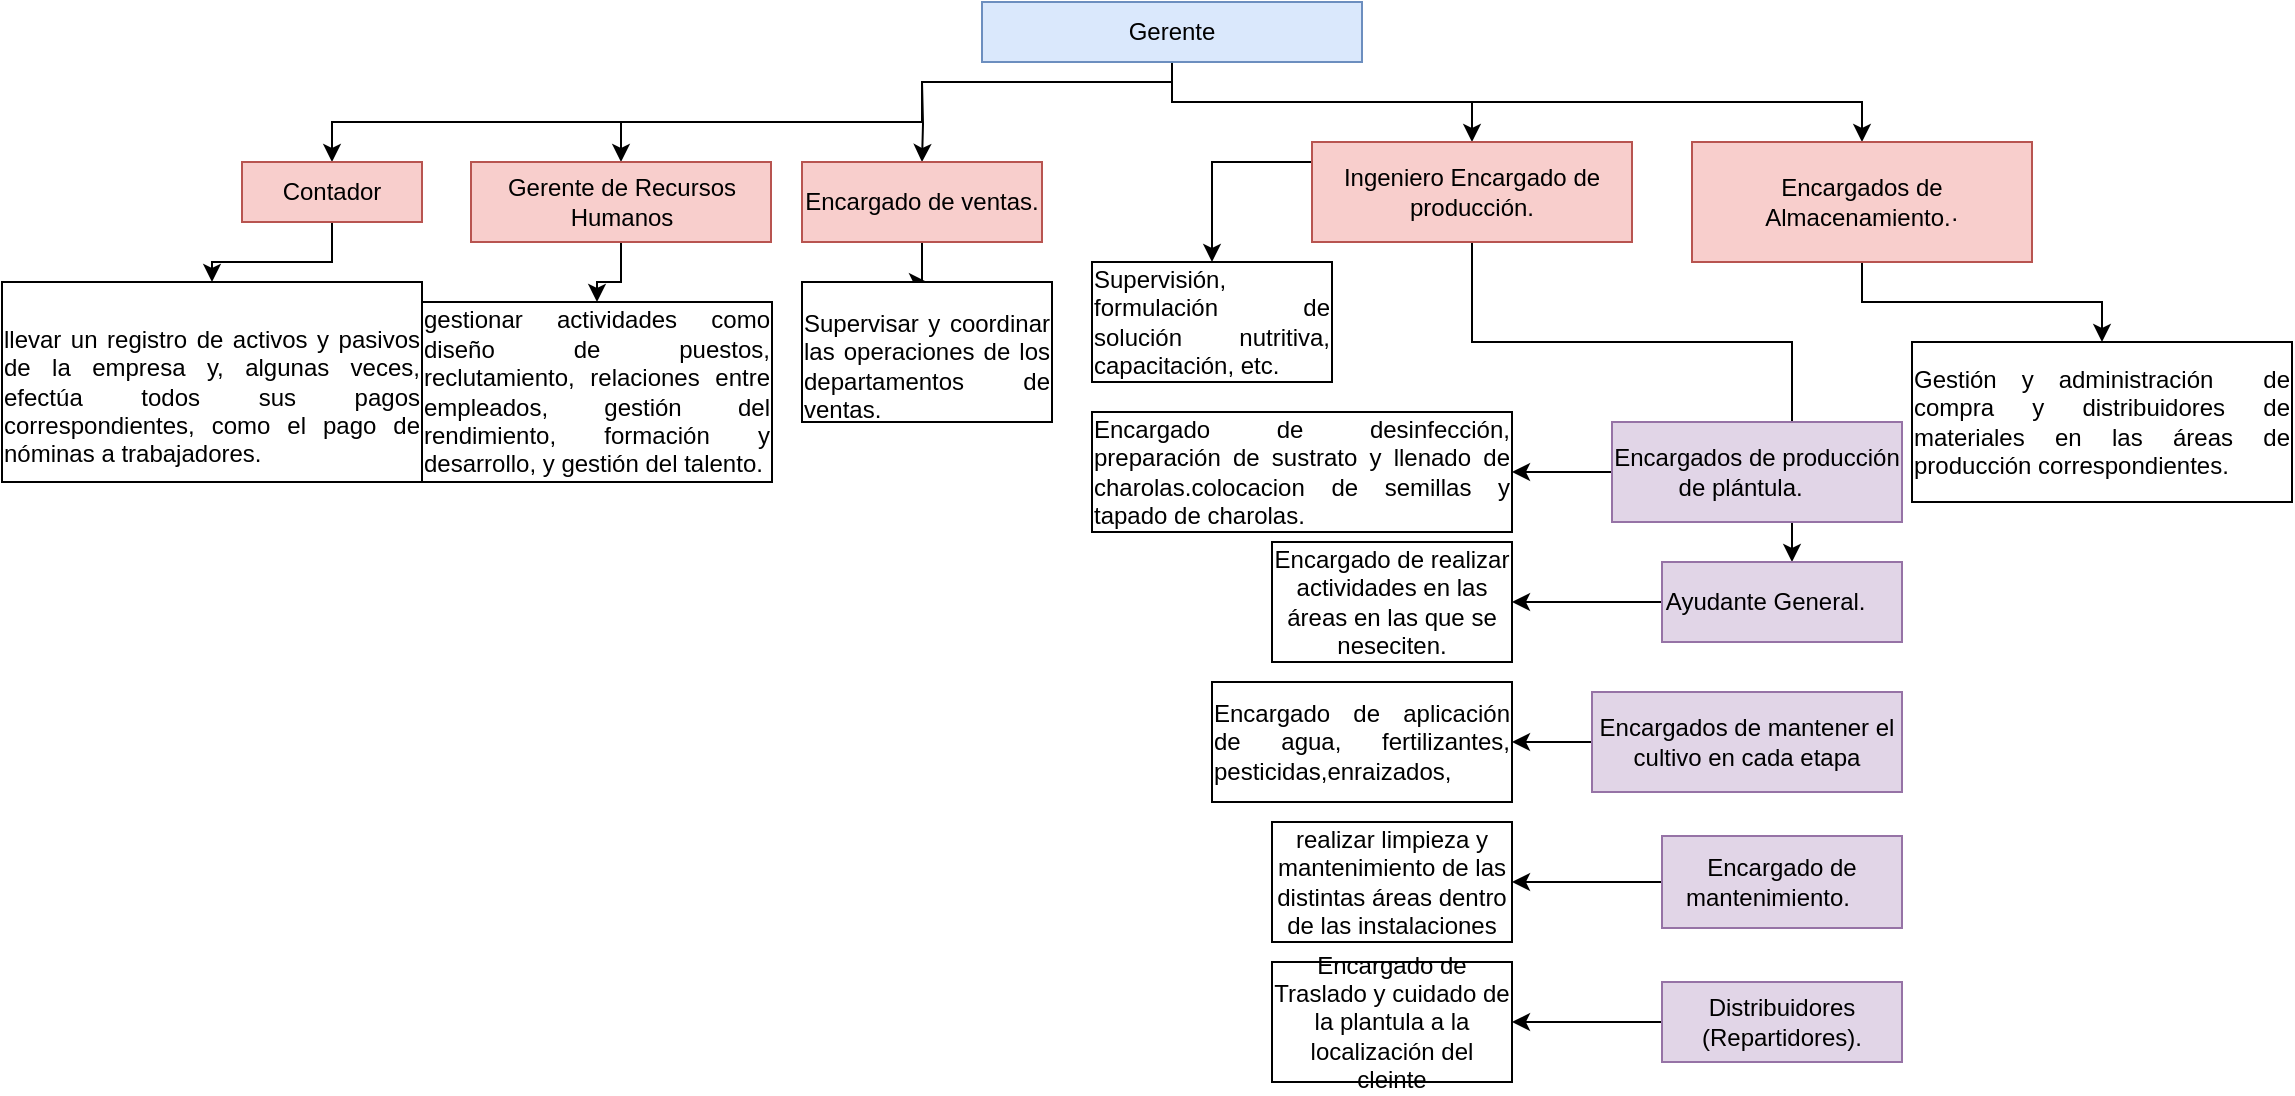 <mxfile version="20.5.3" type="github">
  <diagram id="NzxkdCqYVqEtQMb04D2R" name="Página-1">
    <mxGraphModel dx="1422" dy="1700" grid="1" gridSize="10" guides="1" tooltips="1" connect="1" arrows="1" fold="1" page="1" pageScale="1" pageWidth="1169" pageHeight="827" math="0" shadow="0">
      <root>
        <mxCell id="0" />
        <mxCell id="1" parent="0" />
        <mxCell id="8l44zMonfUS_cJlzQev2-25" style="edgeStyle=orthogonalEdgeStyle;rounded=0;orthogonalLoop=1;jettySize=auto;html=1;entryX=0.5;entryY=0;entryDx=0;entryDy=0;" edge="1" parent="1" target="8l44zMonfUS_cJlzQev2-8">
          <mxGeometry relative="1" as="geometry">
            <mxPoint x="475.0" as="sourcePoint" />
            <Array as="points">
              <mxPoint x="475" y="20" />
              <mxPoint x="325" y="20" />
            </Array>
          </mxGeometry>
        </mxCell>
        <mxCell id="8l44zMonfUS_cJlzQev2-26" style="edgeStyle=orthogonalEdgeStyle;rounded=0;orthogonalLoop=1;jettySize=auto;html=1;" edge="1" parent="1" source="8l44zMonfUS_cJlzQev2-2" target="8l44zMonfUS_cJlzQev2-5">
          <mxGeometry relative="1" as="geometry" />
        </mxCell>
        <mxCell id="8l44zMonfUS_cJlzQev2-27" style="edgeStyle=orthogonalEdgeStyle;rounded=0;orthogonalLoop=1;jettySize=auto;html=1;entryX=0.5;entryY=0;entryDx=0;entryDy=0;" edge="1" parent="1" source="8l44zMonfUS_cJlzQev2-2" target="8l44zMonfUS_cJlzQev2-14">
          <mxGeometry relative="1" as="geometry">
            <Array as="points">
              <mxPoint x="600" y="10" />
              <mxPoint x="945" y="10" />
            </Array>
          </mxGeometry>
        </mxCell>
        <mxCell id="8l44zMonfUS_cJlzQev2-34" style="edgeStyle=orthogonalEdgeStyle;rounded=0;orthogonalLoop=1;jettySize=auto;html=1;" edge="1" parent="1" target="8l44zMonfUS_cJlzQev2-16">
          <mxGeometry relative="1" as="geometry">
            <mxPoint x="475.0" as="sourcePoint" />
          </mxGeometry>
        </mxCell>
        <mxCell id="8l44zMonfUS_cJlzQev2-37" style="edgeStyle=orthogonalEdgeStyle;rounded=0;orthogonalLoop=1;jettySize=auto;html=1;" edge="1" parent="1" target="8l44zMonfUS_cJlzQev2-6">
          <mxGeometry relative="1" as="geometry">
            <mxPoint x="600" as="sourcePoint" />
            <Array as="points">
              <mxPoint x="475" y="20" />
              <mxPoint x="180" y="20" />
            </Array>
          </mxGeometry>
        </mxCell>
        <mxCell id="8l44zMonfUS_cJlzQev2-2" value="Gerente&lt;br&gt;" style="rounded=0;whiteSpace=wrap;html=1;fillColor=#dae8fc;strokeColor=#6c8ebf;" vertex="1" parent="1">
          <mxGeometry x="505" y="-40" width="190" height="30" as="geometry" />
        </mxCell>
        <mxCell id="8l44zMonfUS_cJlzQev2-48" style="edgeStyle=orthogonalEdgeStyle;rounded=0;orthogonalLoop=1;jettySize=auto;html=1;" edge="1" parent="1" source="8l44zMonfUS_cJlzQev2-5" target="8l44zMonfUS_cJlzQev2-18">
          <mxGeometry relative="1" as="geometry">
            <Array as="points">
              <mxPoint x="750" y="130" />
              <mxPoint x="910" y="130" />
            </Array>
          </mxGeometry>
        </mxCell>
        <mxCell id="8l44zMonfUS_cJlzQev2-71" style="edgeStyle=orthogonalEdgeStyle;rounded=0;orthogonalLoop=1;jettySize=auto;html=1;entryX=0.5;entryY=0;entryDx=0;entryDy=0;fontFamily=Helvetica;fontSize=12;" edge="1" parent="1" source="8l44zMonfUS_cJlzQev2-5" target="8l44zMonfUS_cJlzQev2-70">
          <mxGeometry relative="1" as="geometry">
            <Array as="points">
              <mxPoint x="620" y="40" />
            </Array>
          </mxGeometry>
        </mxCell>
        <mxCell id="8l44zMonfUS_cJlzQev2-5" value="Ingeniero Encargado de producción." style="rounded=0;whiteSpace=wrap;html=1;fillColor=#f8cecc;strokeColor=#b85450;" vertex="1" parent="1">
          <mxGeometry x="670" y="30" width="160" height="50" as="geometry" />
        </mxCell>
        <mxCell id="8l44zMonfUS_cJlzQev2-39" value="" style="edgeStyle=orthogonalEdgeStyle;rounded=0;orthogonalLoop=1;jettySize=auto;html=1;" edge="1" parent="1" source="8l44zMonfUS_cJlzQev2-6" target="8l44zMonfUS_cJlzQev2-38">
          <mxGeometry relative="1" as="geometry" />
        </mxCell>
        <mxCell id="8l44zMonfUS_cJlzQev2-6" value="Contador&lt;br&gt;" style="rounded=0;whiteSpace=wrap;html=1;fillColor=#f8cecc;strokeColor=#b85450;" vertex="1" parent="1">
          <mxGeometry x="135" y="40" width="90" height="30" as="geometry" />
        </mxCell>
        <mxCell id="8l44zMonfUS_cJlzQev2-41" value="" style="edgeStyle=orthogonalEdgeStyle;rounded=0;orthogonalLoop=1;jettySize=auto;html=1;" edge="1" parent="1" source="8l44zMonfUS_cJlzQev2-8" target="8l44zMonfUS_cJlzQev2-40">
          <mxGeometry relative="1" as="geometry" />
        </mxCell>
        <mxCell id="8l44zMonfUS_cJlzQev2-8" value="Gerente de Recursos Humanos" style="rounded=0;whiteSpace=wrap;html=1;fillColor=#f8cecc;strokeColor=#b85450;" vertex="1" parent="1">
          <mxGeometry x="249.5" y="40" width="150" height="40" as="geometry" />
        </mxCell>
        <mxCell id="8l44zMonfUS_cJlzQev2-31" style="edgeStyle=orthogonalEdgeStyle;rounded=0;orthogonalLoop=1;jettySize=auto;html=1;" edge="1" parent="1" source="8l44zMonfUS_cJlzQev2-14" target="8l44zMonfUS_cJlzQev2-17">
          <mxGeometry relative="1" as="geometry" />
        </mxCell>
        <mxCell id="8l44zMonfUS_cJlzQev2-14" value="Encargados de Almacenamiento.&lt;span&gt;&lt;span style=&quot;mso-list:Ignore&quot;&gt;·&lt;span style=&quot;font:7.0pt &amp;quot;Times New Roman&amp;quot;&quot;&gt;&lt;/span&gt;&lt;/span&gt;&lt;/span&gt;&lt;br&gt;" style="rounded=0;whiteSpace=wrap;html=1;fillColor=#f8cecc;strokeColor=#b85450;" vertex="1" parent="1">
          <mxGeometry x="860" y="30" width="170" height="60" as="geometry" />
        </mxCell>
        <mxCell id="8l44zMonfUS_cJlzQev2-64" style="edgeStyle=orthogonalEdgeStyle;rounded=0;orthogonalLoop=1;jettySize=auto;html=1;exitX=0;exitY=0.5;exitDx=0;exitDy=0;entryX=1;entryY=0.5;entryDx=0;entryDy=0;" edge="1" parent="1" source="8l44zMonfUS_cJlzQev2-15" target="8l44zMonfUS_cJlzQev2-59">
          <mxGeometry relative="1" as="geometry" />
        </mxCell>
        <mxCell id="8l44zMonfUS_cJlzQev2-15" value="Encargados de mantener el cultivo en cada etapa" style="rounded=0;whiteSpace=wrap;html=1;fillColor=#e1d5e7;strokeColor=#9673a6;" vertex="1" parent="1">
          <mxGeometry x="810" y="305" width="155" height="50" as="geometry" />
        </mxCell>
        <mxCell id="8l44zMonfUS_cJlzQev2-43" value="" style="edgeStyle=orthogonalEdgeStyle;rounded=0;orthogonalLoop=1;jettySize=auto;html=1;" edge="1" parent="1" source="8l44zMonfUS_cJlzQev2-16" target="8l44zMonfUS_cJlzQev2-42">
          <mxGeometry relative="1" as="geometry" />
        </mxCell>
        <mxCell id="8l44zMonfUS_cJlzQev2-16" value="Encargado de ventas.&lt;span&gt;&lt;span style=&quot;mso-list:Ignore&quot;&gt;&lt;span style=&quot;font:7.0pt &amp;quot;Times New Roman&amp;quot;&quot;&gt; &lt;br&gt;&lt;/span&gt;&lt;/span&gt;&lt;/span&gt;" style="rounded=0;whiteSpace=wrap;html=1;fillColor=#f8cecc;strokeColor=#b85450;" vertex="1" parent="1">
          <mxGeometry x="415" y="40" width="120" height="40" as="geometry" />
        </mxCell>
        <mxCell id="8l44zMonfUS_cJlzQev2-17" value="&lt;div align=&quot;justify&quot;&gt;Gestión y administración&amp;nbsp; de compra y distribuidores de materiales en las áreas de producción correspondientes.&lt;span&gt;&lt;span style=&quot;mso-list:Ignore&quot;&gt;&lt;span style=&quot;font:7.0pt &amp;quot;Times New Roman&amp;quot;&quot;&gt;&amp;nbsp;&amp;nbsp;&amp;nbsp;&amp;nbsp;&amp;nbsp;&amp;nbsp; &lt;/span&gt;&lt;/span&gt;&lt;/span&gt;&lt;/div&gt;" style="rounded=0;whiteSpace=wrap;html=1;" vertex="1" parent="1">
          <mxGeometry x="970" y="130" width="190" height="80" as="geometry" />
        </mxCell>
        <mxCell id="8l44zMonfUS_cJlzQev2-54" value="" style="edgeStyle=orthogonalEdgeStyle;rounded=0;orthogonalLoop=1;jettySize=auto;html=1;" edge="1" parent="1" source="8l44zMonfUS_cJlzQev2-18" target="8l44zMonfUS_cJlzQev2-53">
          <mxGeometry relative="1" as="geometry" />
        </mxCell>
        <mxCell id="8l44zMonfUS_cJlzQev2-18" value="Ayudante General.&lt;span&gt;&lt;span style=&quot;mso-list:Ignore&quot;&gt;&lt;span style=&quot;font:7.0pt &amp;quot;Times New Roman&amp;quot;&quot;&gt;&amp;nbsp;&amp;nbsp;&amp;nbsp;&amp;nbsp;&amp;nbsp;&amp;nbsp;&amp;nbsp; &lt;/span&gt;&lt;/span&gt;&lt;/span&gt;" style="rounded=0;whiteSpace=wrap;html=1;fillColor=#e1d5e7;strokeColor=#9673a6;" vertex="1" parent="1">
          <mxGeometry x="845" y="240" width="120" height="40" as="geometry" />
        </mxCell>
        <mxCell id="8l44zMonfUS_cJlzQev2-67" style="edgeStyle=orthogonalEdgeStyle;rounded=0;orthogonalLoop=1;jettySize=auto;html=1;entryX=1;entryY=0.5;entryDx=0;entryDy=0;" edge="1" parent="1" source="8l44zMonfUS_cJlzQev2-19" target="8l44zMonfUS_cJlzQev2-61">
          <mxGeometry relative="1" as="geometry" />
        </mxCell>
        <mxCell id="8l44zMonfUS_cJlzQev2-19" value="Distribuidores (Repartidores).&lt;br&gt;" style="rounded=0;whiteSpace=wrap;html=1;fillColor=#e1d5e7;strokeColor=#9673a6;" vertex="1" parent="1">
          <mxGeometry x="845" y="450" width="120" height="40" as="geometry" />
        </mxCell>
        <mxCell id="8l44zMonfUS_cJlzQev2-66" style="edgeStyle=orthogonalEdgeStyle;rounded=0;orthogonalLoop=1;jettySize=auto;html=1;entryX=1;entryY=0.5;entryDx=0;entryDy=0;" edge="1" parent="1" source="8l44zMonfUS_cJlzQev2-20" target="8l44zMonfUS_cJlzQev2-60">
          <mxGeometry relative="1" as="geometry" />
        </mxCell>
        <mxCell id="8l44zMonfUS_cJlzQev2-20" value="&lt;span&gt;&lt;/span&gt;Encargado de mantenimiento.&lt;span&gt;&lt;span style=&quot;mso-list:Ignore&quot;&gt;&lt;span style=&quot;font:7.0pt &amp;quot;Times New Roman&amp;quot;&quot;&gt;&amp;nbsp;&amp;nbsp;&amp;nbsp;&amp;nbsp;&amp;nbsp;&amp;nbsp; &lt;/span&gt;&lt;/span&gt;&lt;/span&gt;" style="rounded=0;whiteSpace=wrap;html=1;fillColor=#e1d5e7;strokeColor=#9673a6;" vertex="1" parent="1">
          <mxGeometry x="845" y="377" width="120" height="46" as="geometry" />
        </mxCell>
        <mxCell id="8l44zMonfUS_cJlzQev2-38" value="&lt;br&gt;&lt;div align=&quot;justify&quot;&gt;&lt;span class=&quot;ILfuVd&quot; lang=&quot;es&quot;&gt;&lt;span class=&quot;hgKElc&quot;&gt; llevar un &lt;/span&gt;&lt;/span&gt;&lt;span class=&quot;ILfuVd&quot; lang=&quot;es&quot;&gt;&lt;span class=&quot;hgKElc&quot;&gt;registro de activos y pasivos de la empresa y, algunas veces, efectúa &lt;/span&gt;&lt;/span&gt;&lt;span class=&quot;ILfuVd&quot; lang=&quot;es&quot;&gt;&lt;span class=&quot;hgKElc&quot;&gt;todos sus pagos correspondientes, como el pago de nóminas a trabajadores.&lt;/span&gt;&lt;/span&gt;&lt;br&gt;&lt;/div&gt;" style="whiteSpace=wrap;html=1;rounded=0;" vertex="1" parent="1">
          <mxGeometry x="15" y="100" width="210" height="100" as="geometry" />
        </mxCell>
        <mxCell id="8l44zMonfUS_cJlzQev2-40" value="&lt;b&gt;&lt;br&gt;&lt;/b&gt;&lt;div align=&quot;justify&quot;&gt;&lt;span class=&quot;ILfuVd&quot; lang=&quot;es&quot;&gt;&lt;span class=&quot;hgKElc&quot;&gt;gestionar &lt;/span&gt;&lt;/span&gt;&lt;span class=&quot;ILfuVd&quot; lang=&quot;es&quot;&gt;&lt;span class=&quot;hgKElc&quot;&gt;actividades como diseño de puestos, reclutamiento, relaciones entre &lt;/span&gt;&lt;/span&gt;&lt;span class=&quot;ILfuVd&quot; lang=&quot;es&quot;&gt;&lt;span class=&quot;hgKElc&quot;&gt;empleados, gestión del rendimiento, formación y desarrollo, y gestión &lt;/span&gt;&lt;/span&gt;&lt;span class=&quot;ILfuVd&quot; lang=&quot;es&quot;&gt;&lt;span class=&quot;hgKElc&quot;&gt;del talento.&lt;/span&gt;&lt;/span&gt;&lt;br&gt;&lt;br&gt;&lt;/div&gt;" style="whiteSpace=wrap;html=1;rounded=0;" vertex="1" parent="1">
          <mxGeometry x="225" y="110" width="175" height="90" as="geometry" />
        </mxCell>
        <mxCell id="8l44zMonfUS_cJlzQev2-42" value="&lt;br&gt;&lt;div align=&quot;justify&quot;&gt;&lt;span class=&quot;ILfuVd&quot; lang=&quot;es&quot;&gt;&lt;span class=&quot;hgKElc&quot;&gt;Supervisar y coordinar las operaciones de los departamentos de ventas.&lt;/span&gt;&lt;/span&gt;&lt;br&gt;&lt;/div&gt;" style="whiteSpace=wrap;html=1;rounded=0;" vertex="1" parent="1">
          <mxGeometry x="415" y="100" width="125" height="70" as="geometry" />
        </mxCell>
        <mxCell id="8l44zMonfUS_cJlzQev2-63" style="edgeStyle=orthogonalEdgeStyle;rounded=0;orthogonalLoop=1;jettySize=auto;html=1;entryX=1;entryY=0.5;entryDx=0;entryDy=0;" edge="1" parent="1" source="8l44zMonfUS_cJlzQev2-11" target="8l44zMonfUS_cJlzQev2-57">
          <mxGeometry relative="1" as="geometry" />
        </mxCell>
        <mxCell id="8l44zMonfUS_cJlzQev2-11" value="&lt;span&gt;&lt;/span&gt;Encargados de producción de plántula.&lt;span&gt;&lt;span style=&quot;mso-list:Ignore&quot;&gt;&lt;span style=&quot;font:7.0pt &amp;quot;Times New Roman&amp;quot;&quot;&gt;&amp;nbsp;&amp;nbsp;&amp;nbsp;&amp;nbsp;&amp;nbsp;&amp;nbsp;&amp;nbsp; &lt;/span&gt;&lt;/span&gt;&lt;/span&gt;" style="whiteSpace=wrap;html=1;rounded=0;fillColor=#e1d5e7;strokeColor=#9673a6;" vertex="1" parent="1">
          <mxGeometry x="820" y="170" width="145" height="50" as="geometry" />
        </mxCell>
        <mxCell id="8l44zMonfUS_cJlzQev2-53" value="Encargado de realizar actividades en las áreas en las que se neseciten." style="whiteSpace=wrap;html=1;rounded=0;" vertex="1" parent="1">
          <mxGeometry x="650" y="230" width="120" height="60" as="geometry" />
        </mxCell>
        <mxCell id="8l44zMonfUS_cJlzQev2-57" value="&lt;div align=&quot;justify&quot;&gt;&lt;font style=&quot;font-size: 12px;&quot; face=&quot;Helvetica&quot;&gt;&lt;span id=&quot;page214R_mcid39&quot; class=&quot;markedContent&quot;&gt;&lt;span dir=&quot;ltr&quot; role=&quot;presentation&quot; style=&quot;left: 29.2px; top: 445.377px; transform: scaleX(0.705);&quot;&gt;Encargado de desinfección, preparación de sustrato y llenado de charolas.&lt;/span&gt;&lt;/span&gt;&lt;span id=&quot;page214R_mcid39&quot; class=&quot;markedContent&quot;&gt;&lt;span dir=&quot;ltr&quot; role=&quot;presentation&quot; style=&quot;left: 29.2px; top: 445.377px; transform: scaleX(0.705);&quot;&gt;colocacion de semillas y tapado de charolas.&lt;br&gt;&lt;/span&gt;&lt;/span&gt;&lt;/font&gt;&lt;font style=&quot;font-size: 12px;&quot; face=&quot;Helvetica&quot;&gt;&lt;span id=&quot;page214R_mcid39&quot; class=&quot;markedContent&quot;&gt;&lt;span dir=&quot;ltr&quot; role=&quot;presentation&quot; style=&quot;left: 29.2px; top: 445.377px; transform: scaleX(0.705);&quot;&gt;&lt;/span&gt;&lt;/span&gt;&lt;/font&gt;&lt;/div&gt;" style="rounded=0;whiteSpace=wrap;html=1;" vertex="1" parent="1">
          <mxGeometry x="560" y="165" width="210" height="60" as="geometry" />
        </mxCell>
        <mxCell id="8l44zMonfUS_cJlzQev2-59" value="&lt;div align=&quot;justify&quot;&gt;Encargado de&lt;span id=&quot;page214R_mcid41&quot; class=&quot;markedContent&quot;&gt;&lt;span dir=&quot;ltr&quot; role=&quot;presentation&quot; style=&quot;left: 234.233px; top: 483.177px; transform: scaleX(0.657);&quot;&gt; aplicación de &lt;/span&gt;&lt;/span&gt;&lt;span id=&quot;page214R_mcid41&quot; class=&quot;markedContent&quot;&gt;&lt;span dir=&quot;ltr&quot; role=&quot;presentation&quot; style=&quot;left: 234.633px; top: 507.177px; transform: scaleX(0.619);&quot;&gt;agua, fertilizantes, &lt;/span&gt;&lt;/span&gt;&lt;span id=&quot;page214R_mcid41&quot; class=&quot;markedContent&quot;&gt;&lt;span dir=&quot;ltr&quot; role=&quot;presentation&quot; style=&quot;left: 263.833px; top: 531.377px; transform: scaleX(0.645);&quot;&gt;pesticidas,&lt;/span&gt;&lt;/span&gt;&lt;span id=&quot;page214R_mcid41&quot; class=&quot;markedContent&quot;&gt;&lt;span dir=&quot;ltr&quot; role=&quot;presentation&quot; style=&quot;left: 262.833px; top: 555.577px; transform: scaleX(0.729);&quot;&gt;enraizados&lt;/span&gt;&lt;/span&gt;, &lt;/div&gt;" style="rounded=0;whiteSpace=wrap;html=1;" vertex="1" parent="1">
          <mxGeometry x="620" y="300" width="150" height="60" as="geometry" />
        </mxCell>
        <mxCell id="8l44zMonfUS_cJlzQev2-60" value="realizar limpieza y mantenimiento de las distintas áreas dentro de las instalaciones" style="rounded=0;whiteSpace=wrap;html=1;" vertex="1" parent="1">
          <mxGeometry x="650" y="370" width="120" height="60" as="geometry" />
        </mxCell>
        <mxCell id="8l44zMonfUS_cJlzQev2-61" value="Encargado de Traslado y cuidado de la plantula a la localización del cleinte" style="rounded=0;whiteSpace=wrap;html=1;" vertex="1" parent="1">
          <mxGeometry x="650" y="440" width="120" height="60" as="geometry" />
        </mxCell>
        <mxCell id="8l44zMonfUS_cJlzQev2-70" value="&lt;div align=&quot;justify&quot;&gt;Supervisión, formulación de solución nutritiva, capacitación, etc. &lt;br&gt;&lt;/div&gt;" style="rounded=0;whiteSpace=wrap;html=1;fontFamily=Helvetica;fontSize=12;" vertex="1" parent="1">
          <mxGeometry x="560" y="90" width="120" height="60" as="geometry" />
        </mxCell>
      </root>
    </mxGraphModel>
  </diagram>
</mxfile>

